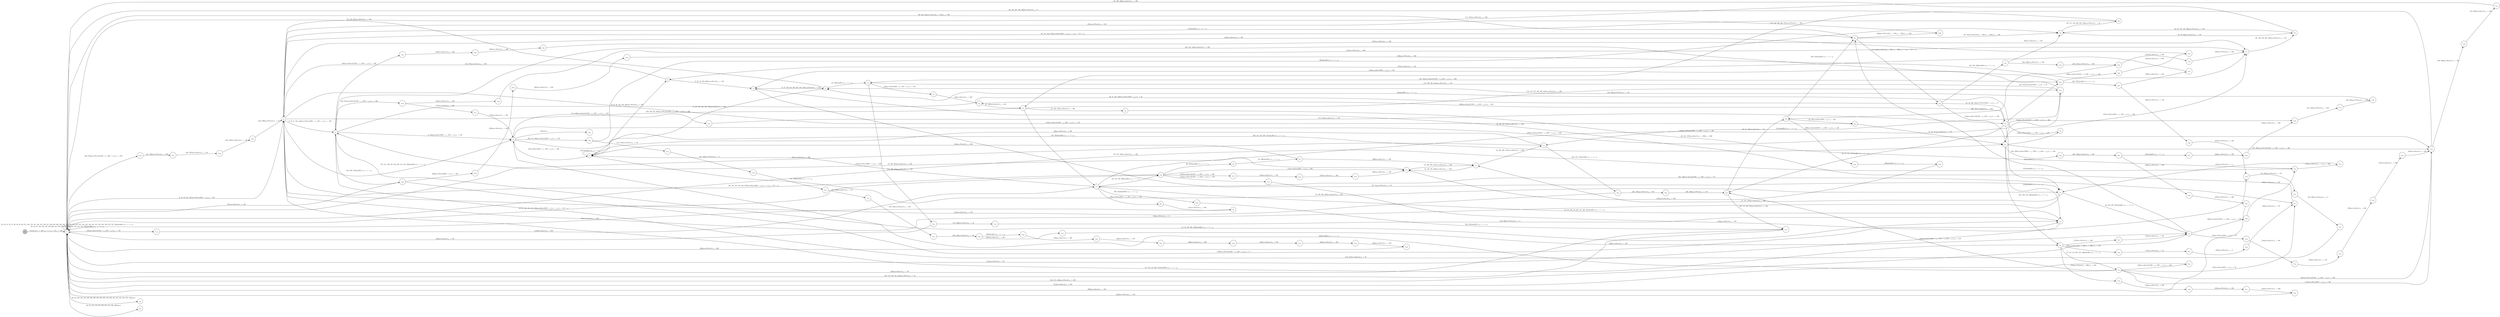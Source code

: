 digraph EFSM{
  graph [rankdir="LR", fontname="Latin Modern Math"];
  node [color="black", fillcolor="white", shape="circle", style="filled", fontname="Latin Modern Math"];
  edge [fontname="Latin Modern Math"];

  s0[fillcolor="gray", label=<s<sub>0</sub>>];
  s1[label=<s<sub>1</sub>>];
  s2[label=<s<sub>2</sub>>];
  s3[label=<s<sub>3</sub>>];
  s4[label=<s<sub>4</sub>>];
  s5[label=<s<sub>5</sub>>];
  s6[label=<s<sub>6</sub>>];
  s7[label=<s<sub>7</sub>>];
  s8[label=<s<sub>8</sub>>];
  s10[label=<s<sub>10</sub>>];
  s11[label=<s<sub>11</sub>>];
  s12[label=<s<sub>12</sub>>];
  s14[label=<s<sub>14</sub>>];
  s15[label=<s<sub>15</sub>>];
  s16[label=<s<sub>16</sub>>];
  s19[label=<s<sub>19</sub>>];
  s24[label=<s<sub>24</sub>>];
  s25[label=<s<sub>25</sub>>];
  s26[label=<s<sub>26</sub>>];
  s27[label=<s<sub>27</sub>>];
  s29[label=<s<sub>29</sub>>];
  s32[label=<s<sub>32</sub>>];
  s36[label=<s<sub>36</sub>>];
  s37[label=<s<sub>37</sub>>];
  s38[label=<s<sub>38</sub>>];
  s39[label=<s<sub>39</sub>>];
  s40[label=<s<sub>40</sub>>];
  s41[label=<s<sub>41</sub>>];
  s42[label=<s<sub>42</sub>>];
  s44[label=<s<sub>44</sub>>];
  s45[label=<s<sub>45</sub>>];
  s46[label=<s<sub>46</sub>>];
  s47[label=<s<sub>47</sub>>];
  s48[label=<s<sub>48</sub>>];
  s49[label=<s<sub>49</sub>>];
  s60[label=<s<sub>60</sub>>];
  s61[label=<s<sub>61</sub>>];
  s64[label=<s<sub>64</sub>>];
  s66[label=<s<sub>66</sub>>];
  s67[label=<s<sub>67</sub>>];
  s73[label=<s<sub>73</sub>>];
  s74[label=<s<sub>74</sub>>];
  s75[label=<s<sub>75</sub>>];
  s87[label=<s<sub>87</sub>>];
  s103[label=<s<sub>103</sub>>];
  s104[label=<s<sub>104</sub>>];
  s105[label=<s<sub>105</sub>>];
  s106[label=<s<sub>106</sub>>];
  s107[label=<s<sub>107</sub>>];
  s108[label=<s<sub>108</sub>>];
  s109[label=<s<sub>109</sub>>];
  s110[label=<s<sub>110</sub>>];
  s116[label=<s<sub>116</sub>>];
  s118[label=<s<sub>118</sub>>];
  s119[label=<s<sub>119</sub>>];
  s137[label=<s<sub>137</sub>>];
  s146[label=<s<sub>146</sub>>];
  s147[label=<s<sub>147</sub>>];
  s148[label=<s<sub>148</sub>>];
  s152[label=<s<sub>152</sub>>];
  s155[label=<s<sub>155</sub>>];
  s156[label=<s<sub>156</sub>>];
  s157[label=<s<sub>157</sub>>];
  s158[label=<s<sub>158</sub>>];
  s160[label=<s<sub>160</sub>>];
  s164[label=<s<sub>164</sub>>];
  s165[label=<s<sub>165</sub>>];
  s166[label=<s<sub>166</sub>>];
  s167[label=<s<sub>167</sub>>];
  s174[label=<s<sub>174</sub>>];
  s189[label=<s<sub>189</sub>>];
  s190[label=<s<sub>190</sub>>];
  s204[label=<s<sub>204</sub>>];
  s205[label=<s<sub>205</sub>>];
  s206[label=<s<sub>206</sub>>];
  s207[label=<s<sub>207</sub>>];
  s214[label=<s<sub>214</sub>>];
  s221[label=<s<sub>221</sub>>];
  s229[label=<s<sub>229</sub>>];
  s230[label=<s<sub>230</sub>>];
  s234[label=<s<sub>234</sub>>];
  s235[label=<s<sub>235</sub>>];
  s247[label=<s<sub>247</sub>>];
  s277[label=<s<sub>277</sub>>];
  s278[label=<s<sub>278</sub>>];
  s279[label=<s<sub>279</sub>>];
  s284[label=<s<sub>284</sub>>];
  s285[label=<s<sub>285</sub>>];
  s286[label=<s<sub>286</sub>>];
  s303[label=<s<sub>303</sub>>];
  s304[label=<s<sub>304</sub>>];
  s305[label=<s<sub>305</sub>>];
  s316[label=<s<sub>316</sub>>];
  s322[label=<s<sub>322</sub>>];
  s331[label=<s<sub>331</sub>>];
  s332[label=<s<sub>332</sub>>];
  s352[label=<s<sub>352</sub>>];
  s353[label=<s<sub>353</sub>>];
  s376[label=<s<sub>376</sub>>];
  s380[label=<s<sub>380</sub>>];
  s383[label=<s<sub>383</sub>>];
  s408[label=<s<sub>408</sub>>];
  s415[label=<s<sub>415</sub>>];
  s416[label=<s<sub>416</sub>>];
  s417[label=<s<sub>417</sub>>];
  s418[label=<s<sub>418</sub>>];
  s419[label=<s<sub>419</sub>>];
  s420[label=<s<sub>420</sub>>];
  s421[label=<s<sub>421</sub>>];
  s430[label=<s<sub>430</sub>>];
  s431[label=<s<sub>431</sub>>];
  s432[label=<s<sub>432</sub>>];
  s433[label=<s<sub>433</sub>>];
  s466[label=<s<sub>466</sub>>];
  s467[label=<s<sub>467</sub>>];
  s474[label=<s<sub>474</sub>>];
  s493[label=<s<sub>493</sub>>];
  s494[label=<s<sub>494</sub>>];
  s495[label=<s<sub>495</sub>>];
  s496[label=<s<sub>496</sub>>];
  s497[label=<s<sub>497</sub>>];
  s498[label=<s<sub>498</sub>>];
  s499[label=<s<sub>499</sub>>];
  s515[label=<s<sub>515</sub>>];
  s519[label=<s<sub>519</sub>>];
  s520[label=<s<sub>520</sub>>];
  s521[label=<s<sub>521</sub>>];
  s522[label=<s<sub>522</sub>>];
  s530[label=<s<sub>530</sub>>];
  s531[label=<s<sub>531</sub>>];
  s532[label=<s<sub>532</sub>>];

  s0->s1[label=<<i> [1]start:2/o<sub>1</sub> := 200, o<sub>2</sub> := 3, o<sub>3</sub> := 0&#91;r<sub>1</sub> := 250&#93;</i>>];
  s3->s4[label=<<i> [4, 485]moveEast:0&#91;350 &gt; r<sub>1</sub>, 350 &gt; r<sub>1</sub>&#93;/o<sub>1</sub> := 150</i>>];
  s4->s5[label=<<i> [5]moveEast:0&#91;350 &gt; r<sub>1</sub>, 350 &gt; r<sub>1</sub>&#93;/o<sub>1</sub> := 200</i>>];
  s3->s14[label=<<i> [14, 58, 129, 320, 340]shieldHit:1/o<sub>1</sub> := -1 + i<sub>0</sub></i>>];
  s16->s12[label=<<i> [17]moveWest:0&#91;350 &gt; r<sub>1</sub>&#93;/o<sub>1</sub> := 350</i>>];
  s19->s5[label=<<i> [20]moveWest:0/o<sub>1</sub> := 200</i>>];
  s7->s10[label=<<i> [23, 71]moveWest:0/o<sub>1</sub> := 50</i>>];
  s24->s25[label=<<i> [25]alienHit:1/o<sub>1</sub> := 1 + i<sub>0</sub></i>>];
  s25->s26[label=<<i> [26, 454]moveEast:0&#91;!(r<sub>1</sub> &gt; 300&or;r<sub>1</sub> &gt; 300)&#93;/o<sub>1</sub> := 100</i>>];
  s39->s40[label=<<i> [40, 85]moveEast:0&#91;350 &gt; r<sub>1</sub>&#93;/o<sub>1</sub> := 100</i>>];
  s41->s42[label=<<i> [42]moveWest:0&#91;350 &gt; r<sub>1</sub>, 350 &gt; r<sub>1</sub>&#93;/o<sub>1</sub> := 100</i>>];
  s42->s8[label=<<i> [43]shieldHit:1/o<sub>1</sub> := -1 + i<sub>0</sub></i>>];
  s8->s44[label=<<i> [44, 536]alienHit:1/o<sub>1</sub> := 1 + i<sub>0</sub></i>>];
  s44->s45[label=<<i> [45]moveEast:0&#91;350 &gt; r<sub>1</sub>, 350 &gt; r<sub>1</sub>&#93;/o<sub>1</sub> := 150</i>>];
  s45->s46[label=<<i> [46]moveEast:0/o<sub>1</sub> := 200</i>>];
  s46->s47[label=<<i> [47, 439]moveEast:0/o<sub>1</sub> := 250</i>>];
  s15->s60[label=<<i> [60]moveEast:0&#91;350 &gt; r<sub>1</sub>, 350 &gt; r<sub>1</sub>&#93;/o<sub>1</sub> := 150</i>>];
  s60->s61[label=<<i> [61]moveEast:0/o<sub>1</sub> := 200</i>>];
  s61->s1[label=<<i> [62]moveEast:0/o<sub>1</sub> := 250</i>>];
  s16->s66[label=<<i> [66, 297]shieldHit:1/o<sub>1</sub> := -1 + i<sub>0</sub></i>>];
  s66->s67[label=<<i> [67, 298]alienHit:1/o<sub>1</sub> := 1 + i<sub>0</sub></i>>];
  s67->s5[label=<<i> [68]moveWest:0/o<sub>1</sub> := 200</i>>];
  s10->s2[label=<<i> [72]moveWest:0/o<sub>1</sub> := 0</i>>];
  s74->s75[label=<<i> [75]moveEast:0&#91;350 &gt; r<sub>1</sub>&#93;/o<sub>1</sub> := 50</i>>];
  s38->s39[label=<<i> [39, 84, 452]moveEast:0/o<sub>1</sub> := 50</i>>];
  s40->s41[label=<<i> [41, 86, 511]moveEast:0/o<sub>1</sub> := 150</i>>];
  s41->s87[label=<<i> [87]moveEast:0&#91;350 &gt; r<sub>1</sub>, 350 &gt; r<sub>1</sub>&#93;/o<sub>1</sub> := 200</i>>];
  s26->s27[label=<<i> [27, 90, 268]moveEast:0/o<sub>1</sub> := 150</i>>];
  s25->s1[label=<<i> [98, 429, 504]moveWest:0&#91;r<sub>1</sub> &gt; 376&#93;/o<sub>1</sub> := 300</i>>];
  s37->s10[label=<<i> [101]shieldHit:1/o<sub>1</sub> := -1 + i<sub>0</sub></i>>];
  s24->s103[label=<<i> [103]moveEast:0&#91;350 &gt; r<sub>1</sub>&#93;/o<sub>1</sub> := 50</i>>];
  s103->s104[label=<<i> [104]moveEast:0/o<sub>1</sub> := 100</i>>];
  s104->s105[label=<<i> [105]moveEast:0/o<sub>1</sub> := 150</i>>];
  s105->s106[label=<<i> [106]moveEast:0/o<sub>1</sub> := 200</i>>];
  s106->s107[label=<<i> [107]moveEast:0/o<sub>1</sub> := 250</i>>];
  s107->s108[label=<<i> [108]moveEast:0/o<sub>1</sub> := 300</i>>];
  s108->s109[label=<<i> [109, 389]moveEast:0/o<sub>1</sub> := 350</i>>];
  s109->s110[label=<<i> [110, 390]moveEast:0/o<sub>1</sub> := 400</i>>];
  s110->s2[label=<<i> [111, 391]moveWest:0/o<sub>1</sub> := 350</i>>];
  s74->s108[label=<<i> [114]moveWest:0&#91;350 &gt; r<sub>1</sub>&#93;/o<sub>1</sub> := 300</i>>];
  s44->s118[label=<<i> [118, 398, 537]moveWest:0/o<sub>1</sub> := 100</i>>];
  s118->s119[label=<<i> [119, 399]moveWest:0/o<sub>1</sub> := 50</i>>];
  s14->s1[label=<<i> [121]moveEast:0/o<sub>1</sub> := 50</i>>];
  s15->s5[label=<<i> [131]moveWest:0&#91;400 &gt; r<sub>1</sub>&#93;/o<sub>1</sub> := 200</i>>];
  s6->s2[label=<<i> [133, 378]moveEast:0/o<sub>1</sub> := 200</i>>];
  s2->s73[label=<<i> [73, 112, 134, 200, 314]shieldHit:1/o<sub>1</sub> := -1 + i<sub>0</sub></i>>];
  s74->s38[label=<<i> [136]moveWest:0&#91;400 &gt; r<sub>1</sub>, !(350 &gt; r<sub>1</sub>&or;350 &gt; r<sub>1</sub>)&#93;/o<sub>1</sub> := 150</i>>];
  s25->s36[label=<<i> [142, 224]moveEast:0&#91;r<sub>1</sub> &gt; 300, r<sub>1</sub> &gt; 300&#93;/o<sub>1</sub> := r<sub>1</sub>&#91;r<sub>1</sub> := 50 + r<sub>1</sub>&#93;</i>>];
  s36->s41[label=<<i> [143]moveWest:0&#91;!(350 &gt; r<sub>1</sub>&or;350 &gt; r<sub>1</sub>)&#93;/o<sub>1</sub> := 350</i>>];
  s41->s14[label=<<i> [144]shieldHit:1/o<sub>1</sub> := -1 + i<sub>0</sub></i>>];
  s15->s146[label=<<i> [146]moveWest:0&#91;!(400 &gt; r<sub>1</sub>&or;400 &gt; r<sub>1</sub>)&#93;/o<sub>1</sub> := 300</i>>];
  s146->s147[label=<<i> [147, 334]moveWest:0/o<sub>1</sub> := 250</i>>];
  s147->s148[label=<<i> [148, 335]moveWest:0/o<sub>1</sub> := 200</i>>];
  s148->s8[label=<<i> [149, 336]moveWest:0/o<sub>1</sub> := 150</i>>];
  s8->s1[label=<<i> [78, 150, 337]moveWest:0/o<sub>1</sub> := 100</i>>];
  s1->s152[label=<<i> [152]moveEast:0&#91;!(350 &gt; r<sub>1</sub>&or;350 &gt; r<sub>1</sub>)&#93;/o<sub>1</sub> := 150</i>>];
  s152->s15[label=<<i> [153]moveEast:0/o<sub>1</sub> := 200</i>>];
  s15->s16[label=<<i> [16, 154, 276, 296]alienHit:1/o<sub>1</sub> := 1 + i<sub>0</sub></i>>];
  s16->s155[label=<<i> [155]moveWest:0&#91;!(350 &gt; r<sub>1</sub>&or;350 &gt; r<sub>1</sub>)&#93;/o<sub>1</sub> := 150</i>>];
  s155->s156[label=<<i> [156]moveWest:0/o<sub>1</sub> := 100</i>>];
  s156->s157[label=<<i> [157, 355]moveWest:0/o<sub>1</sub> := 50</i>>];
  s157->s158[label=<<i> [158, 356]moveWest:0/o<sub>1</sub> := 0</i>>];
  s158->s3[label=<<i> [159, 357]moveEast:0/o<sub>1</sub> := 50</i>>];
  s160->s1[label=<<i> [161]moveEast:0/o<sub>1</sub> := 100</i>>];
  s164->s165[label=<<i> [165, 226]moveWest:0/o<sub>1</sub> := 350</i>>];
  s165->s166[label=<<i> [166, 227]moveWest:0/o<sub>1</sub> := 300</i>>];
  s166->s167[label=<<i> [167]moveWest:0/o<sub>1</sub> := 250</i>>];
  s167->s87[label=<<i> [168]moveWest:0/o<sub>1</sub> := 200</i>>];
  s29->s2[label=<<i> [172]alienHit:1/o<sub>1</sub> := 1 + i<sub>0</sub></i>>];
  s4->s174[label=<<i> [174, 436]moveEast:0&#91;!(350 &gt; r<sub>1</sub>&or;350 &gt; r<sub>1</sub>)&#93;/o<sub>1</sub> := 100</i>>];
  s174->s37[label=<<i> [175, 437]moveEast:0/o<sub>1</sub> := 150</i>>];
  s38->s137[label=<<i> [137, 177, 237, 481]moveWest:0/o<sub>1</sub> := 100</i>>];
  s2->s47[label=<<i> [126, 186, 274, 294]moveWest:0&#91;!(350 &gt; r<sub>1</sub>&or;350 &gt; r<sub>1</sub>)&#93;/o<sub>1</sub> := 250</i>>];
  s116->s3[label=<<i> [128, 188, 513]moveEast:0/o<sub>1</sub> := 250</i>>];
  s3->s189[label=<<i> [189, 514]moveEast:0&#91;!(350 &gt; r<sub>1</sub>&or;350 &gt; r<sub>1</sub>)&#93;/o<sub>1</sub> := 300</i>>];
  s189->s190[label=<<i> [190]moveWest:0/o<sub>1</sub> := 250</i>>];
  s190->s87[label=<<i> [191]moveWest:0/o<sub>1</sub> := 200</i>>];
  s27->s26[label=<<i> [28, 89, 170, 193, 289]moveWest:0/o<sub>1</sub> := 100</i>>];
  s29->s1[label=<<i> [30, 195, 291, 386, 456]moveWest:0/o<sub>1</sub> := 0</i>>];
  s74->s4[label=<<i> [202]shieldHit:1/o<sub>1</sub> := -1 + i<sub>0</sub></i>>];
  s4->s41[label=<<i> [203, 212, 328, 393, 517]alienHit:1/o<sub>1</sub> := 1 + i<sub>0</sub></i>>];
  s41->s204[label=<<i> [204, 329]moveEast:0&#91;400 &gt; r<sub>1</sub>, !(350 &gt; r<sub>1</sub>&or;350 &gt; r<sub>1</sub>)&#93;/o<sub>1</sub> := 350</i>>];
  s204->s205[label=<<i> [205, 330]moveEast:0/o<sub>1</sub> := 400</i>>];
  s205->s206[label=<<i> [206]moveWest:0/o<sub>1</sub> := 350</i>>];
  s206->s207[label=<<i> [207]moveWest:0/o<sub>1</sub> := 300</i>>];
  s207->s1[label=<<i> [208]moveEast:0/o<sub>1</sub> := 350</i>>];
  s73->s214[label=<<i> [214]moveEast:0/o<sub>1</sub> := 200</i>>];
  s214->s24[label=<<i> [215]moveEast:0/o<sub>1</sub> := 250</i>>];
  s1->s16[label=<<i> [65, 95, 124, 184, 218, 272]moveEast:0&#91;350 &gt; r<sub>1</sub>&#93;/o<sub>1</sub> := r<sub>1</sub>&#91;r<sub>1</sub> := 50 + r<sub>1</sub>&#93;</i>>];
  s16->s2[label=<<i> [96, 125, 185, 219, 222, 273]moveEast:0&#91;350 &gt; r<sub>1</sub>&#93;/o<sub>1</sub> := r<sub>1</sub>&#91;r<sub>1</sub> := 50 + r<sub>1</sub>&#93;</i>>];
  s4->s221[label=<<i> [221]win:0</i>>];
  s2->s25[label=<<i> [97, 141, 223, 379]moveEast:0&#91;400 &gt; r<sub>1</sub>&#93;/o<sub>1</sub> := r<sub>1</sub>&#91;r<sub>1</sub> := 50 + r<sub>1</sub>&#93;</i>>];
  s36->s164[label=<<i> [164, 225, 266]alienHit:1/o<sub>1</sub> := 1 + i<sub>0</sub></i>>];
  s166->s39[label=<<i> [228, 427]moveEast:0/o<sub>1</sub> := 350</i>>];
  s39->s229[label=<<i> [229]moveEast:0&#91;!(350 &gt; r<sub>1</sub>&or;350 &gt; r<sub>1</sub>)&#93;/o<sub>1</sub> := 400</i>>];
  s229->s230[label=<<i> [230]alienHit:1/o<sub>1</sub> := 1 + i<sub>0</sub></i>>];
  s230->s12[label=<<i> [231]moveWest:0/o<sub>1</sub> := 350</i>>];
  s12->s11[label=<<i> [18, 232, 259, 281]moveWest:0/o<sub>1</sub> := 300</i>>];
  s11->s19[label=<<i> [19, 233, 260, 477]moveWest:0/o<sub>1</sub> := 250</i>>];
  s234->s235[label=<<i> [235, 479]moveWest:0/o<sub>1</sub> := 200</i>>];
  s235->s38[label=<<i> [236, 480]moveWest:0/o<sub>1</sub> := 150</i>>];
  s37->s247[label=<<i> [247, 374]moveEast:0&#91;350 &gt; r<sub>1</sub>&#93;/o<sub>1</sub> := 50</i>>];
  s247->s7[label=<<i> [248]moveEast:0&#91;350 &gt; r<sub>1</sub>&#93;/o<sub>1</sub> := 100</i>>];
  s8->s5[label=<<i> [9, 250, 255, 364, 368, 405]moveEast:0/o<sub>1</sub> := 200</i>>];
  s5->s5[label=<<i> [251]alienHit:1/o<sub>1</sub> := 1 + i<sub>0</sub></i>>];
  s5->s6[label=<<i> [6, 21, 69, 132, 252, 365]moveWest:0/o<sub>1</sub> := 150</i>>];
  s6->s7[label=<<i> [7, 22, 70, 253, 366]moveWest:0/o<sub>1</sub> := 100</i>>];
  s10->s11[label=<<i> [11, 257, 476]moveEast:0/o<sub>1</sub> := 300</i>>];
  s19->s1[label=<<i> [261]moveEast:0/o<sub>1</sub> := 300</i>>];
  s164->s26[label=<<i> [267]moveEast:0/o<sub>1</sub> := 100</i>>];
  s27->s1[label=<<i> [91, 269, 308]moveEast:0/o<sub>1</sub> := 200</i>>];
  s47->s15[label=<<i> [275, 295]shieldHit:1/o<sub>1</sub> := -1 + i<sub>0</sub></i>>];
  s16->s277[label=<<i> [277]moveEast:0&#91;!(350 &gt; r<sub>1</sub>&or;350 &gt; r<sub>1</sub>)&#93;/o<sub>1</sub> := 300</i>>];
  s277->s278[label=<<i> [278]moveEast:0/o<sub>1</sub> := 350</i>>];
  s278->s279[label=<<i> [279]moveEast:0/o<sub>1</sub> := 400</i>>];
  s279->s12[label=<<i> [280]moveWest:0/o<sub>1</sub> := 350</i>>];
  s11->s12[label=<<i> [12, 258, 282, 300]moveEast:0/o<sub>1</sub> := 350</i>>];
  s12->s3[label=<<i> [13, 283, 301]moveEast:0/o<sub>1</sub> := 400</i>>];
  s3->s284[label=<<i> [284]moveWest:0&#91;!(350 &gt; r<sub>1</sub>&or;350 &gt; r<sub>1</sub>)&#93;/o<sub>1</sub> := 350</i>>];
  s284->s285[label=<<i> [285]moveWest:0/o<sub>1</sub> := 300</i>>];
  s285->s286[label=<<i> [286]moveWest:0/o<sub>1</sub> := 250</i>>];
  s286->s87[label=<<i> [287]moveWest:0/o<sub>1</sub> := 200</i>>];
  s87->s27[label=<<i> [88, 169, 192, 288, 307]moveWest:0/o<sub>1</sub> := 150</i>>];
  s26->s29[label=<<i> [29, 171, 194, 290, 385, 455]moveWest:0/o<sub>1</sub> := 50</i>>];
  s67->s11[label=<<i> [299]moveEast:0/o<sub>1</sub> := 300</i>>];
  s3->s160[label=<<i> [160, 302, 358]alienHit:1/o<sub>1</sub> := 1 + i<sub>0</sub></i>>];
  s160->s303[label=<<i> [303]moveWest:0&#91;400 &gt; r<sub>1</sub>&#93;/o<sub>1</sub> := 350</i>>];
  s303->s304[label=<<i> [304]moveWest:0/o<sub>1</sub> := 300</i>>];
  s304->s305[label=<<i> [305]moveWest:0/o<sub>1</sub> := 250</i>>];
  s305->s87[label=<<i> [306]moveWest:0/o<sub>1</sub> := 200</i>>];
  s116->s19[label=<<i> [311]shieldHit:1/o<sub>1</sub> := -1 + i<sub>0</sub></i>>];
  s234->s2[label=<<i> [313]moveEast:0/o<sub>1</sub> := 250</i>>];
  s73->s74[label=<<i> [74, 113, 135, 201, 315, 460]alienHit:1/o<sub>1</sub> := 1 + i<sub>0</sub></i>>];
  s74->s316[label=<<i> [316]moveEast:0&#91;!(350 &gt; r<sub>1</sub>&or;350 &gt; r<sub>1</sub>)&#93;/o<sub>1</sub> := 300</i>>];
  s316->s1[label=<<i> [317]moveEast:0/o<sub>1</sub> := 350</i>>];
  s15->s322[label=<<i> [322, 342]shieldHit:1/o<sub>1</sub> := -1 + i<sub>0</sub></i>>];
  s322->s137[label=<<i> [323, 343]alienHit:1/o<sub>1</sub> := 1 + i<sub>0</sub></i>>];
  s137->s1[label=<<i> [324]moveEast:0/o<sub>1</sub> := 150</i>>];
  s1->s64[label=<<i> [64, 80, 123, 140, 210, 293, 310, 319, 326, 346]lose:0</i>>];
  s205->s331[label=<<i> [331]alienHit:1/o<sub>1</sub> := 1 + i<sub>0</sub></i>>];
  s331->s332[label=<<i> [332]moveWest:0/o<sub>1</sub> := 350</i>>];
  s332->s146[label=<<i> [333]moveWest:0/o<sub>1</sub> := 300</i>>];
  s41->s108[label=<<i> [347, 394]moveWest:0&#91;!(350 &gt; r<sub>1</sub>&or;350 &gt; r<sub>1</sub>)&#93;/o<sub>1</sub> := 300</i>>];
  s44->s247[label=<<i> [351, 465]moveEast:0&#91;!(350 &gt; r<sub>1</sub>&or;350 &gt; r<sub>1</sub>)&#93;/o<sub>1</sub> := 200</i>>];
  s247->s352[label=<<i> [352, 375]alienHit:1/o<sub>1</sub> := 1 + i<sub>0</sub></i>>];
  s352->s353[label=<<i> [353]moveWest:0/o<sub>1</sub> := 150</i>>];
  s353->s156[label=<<i> [354]moveWest:0/o<sub>1</sub> := 100</i>>];
  s160->s14[label=<<i> [359]moveWest:0&#91;!(400 &gt; r<sub>1</sub>&or;400 &gt; r<sub>1</sub>)&#93;/o<sub>1</sub> := 0</i>>];
  s14->s15[label=<<i> [15, 59, 130, 145, 321, 341, 360, 401]alienHit:1/o<sub>1</sub> := 1 + i<sub>0</sub></i>>];
  s15->s75[label=<<i> [361, 402]moveEast:0&#91;!(350 &gt; r<sub>1</sub>&or;350 &gt; r<sub>1</sub>)&#93;/o<sub>1</sub> := 50</i>>];
  s5->s10[label=<<i> [10, 256, 369, 406]moveEast:0/o<sub>1</sub> := 250</i>>];
  s24->s1[label=<<i> [216, 371, 423]moveWest:0/o<sub>1</sub> := 200</i>>];
  s352->s376[label=<<i> [376]moveEast:0/o<sub>1</sub> := 100</i>>];
  s376->s6[label=<<i> [377]moveEast:0/o<sub>1</sub> := 150</i>>];
  s25->s380[label=<<i> [380]moveWest:0&#91;!(r<sub>1</sub> &gt; 376&or;r<sub>1</sub> &gt; 376)&#93;/o<sub>1</sub> := 200</i>>];
  s380->s2[label=<<i> [381]moveWest:0/o<sub>1</sub> := 150</i>>];
  s4->s383[label=<<i> [383, 414, 486]moveWest:0&#91;350 &gt; r<sub>1</sub>&#93;/o<sub>1</sub> := 100</i>>];
  s383->s26[label=<<i> [384]alienHit:1/o<sub>1</sub> := 1 + i<sub>0</sub></i>>];
  s2->s4[label=<<i> [173, 211, 220, 327, 382, 392, 413, 435, 469]alienHit:1/o<sub>1</sub> := 1 + i<sub>0</sub></i>>];
  s116->s44[label=<<i> [117, 350, 397, 464]moveWest:0/o<sub>1</sub> := 150</i>>];
  s119->s14[label=<<i> [120, 400]moveWest:0/o<sub>1</sub> := 0</i>>];
  s75->s7[label=<<i> [76, 362, 403, 534]moveEast:0/o<sub>1</sub> := 100</i>>];
  s7->s8[label=<<i> [8, 77, 249, 254, 363, 367, 404, 535]moveEast:0/o<sub>1</sub> := 150</i>>];
  s10->s24[label=<<i> [24, 102, 370, 407]alienHit:1/o<sub>1</sub> := 1 + i<sub>0</sub></i>>];
  s24->s408[label=<<i> [408]moveEast:0&#91;!(350 &gt; r<sub>1</sub>&or;350 &gt; r<sub>1</sub>)&#93;/o<sub>1</sub> := 300</i>>];
  s408->s49[label=<<i> [409]moveEast:0/o<sub>1</sub> := 350</i>>];
  s383->s415[label=<<i> [415, 487]moveWest:0/o<sub>1</sub> := 50</i>>];
  s415->s416[label=<<i> [416, 488]moveWest:0/o<sub>1</sub> := 0</i>>];
  s416->s417[label=<<i> [417, 489]alienHit:1/o<sub>1</sub> := 1 + i<sub>0</sub></i>>];
  s417->s418[label=<<i> [418, 490]moveEast:0/o<sub>1</sub> := 50</i>>];
  s418->s419[label=<<i> [419, 491]moveEast:0/o<sub>1</sub> := 100</i>>];
  s419->s420[label=<<i> [420, 492]moveEast:0/o<sub>1</sub> := 150</i>>];
  s420->s421[label=<<i> [421]moveEast:0/o<sub>1</sub> := 200</i>>];
  s421->s24[label=<<i> [422]moveEast:0/o<sub>1</sub> := 250</i>>];
  s39->s25[label=<<i> [428, 453]alienHit:1/o<sub>1</sub> := 1 + i<sub>0</sub></i>>];
  s1->s430[label=<<i> [430, 505]moveWest:0&#91;!(350 &gt; r<sub>1</sub>&or;350 &gt; r<sub>1</sub>)&#93;/o<sub>1</sub> := 250</i>>];
  s430->s431[label=<<i> [431, 506]moveWest:0/o<sub>1</sub> := 200</i>>];
  s431->s432[label=<<i> [432, 507]moveWest:0/o<sub>1</sub> := 150</i>>];
  s432->s433[label=<<i> [433, 508]moveWest:0/o<sub>1</sub> := 100</i>>];
  s433->s2[label=<<i> [434, 509]moveWest:0/o<sub>1</sub> := 50</i>>];
  s37->s46[label=<<i> [438]moveEast:0&#91;!(350 &gt; r<sub>1</sub>&or;350 &gt; r<sub>1</sub>)&#93;/o<sub>1</sub> := 200</i>>];
  s47->s48[label=<<i> [48, 440, 472]moveEast:0/o<sub>1</sub> := 300</i>>];
  s48->s49[label=<<i> [49, 441, 473]moveEast:0/o<sub>1</sub> := 350&#91;r<sub>2</sub> := 300&#93;</i>>];
  s49->s1[label=<<i> [50, 410, 442]moveEast:0/o<sub>1</sub> := 400</i>>];
  s1->s2[label=<<i> [2, 34, 56, 243, 447]moveWest:0&#91;350 &gt; r<sub>1</sub>&#93;/o<sub>1</sub> := 150</i>>];
  s2->s3[label=<<i> [3, 35, 57, 244, 448]moveWest:0&#91;350 &gt; r<sub>1</sub>, 350 &gt; r<sub>1</sub>&#93;/o<sub>1</sub> := 100</i>>];
  s3->s36[label=<<i> [36, 81, 245, 449]moveWest:0&#91;350 &gt; r<sub>1</sub>&#93;/o<sub>1</sub> := 50</i>>];
  s36->s37[label=<<i> [37, 82, 246, 450]moveWest:0&#91;350 &gt; r<sub>1</sub>&#93;/o<sub>1</sub> := 0</i>>];
  s37->s38[label=<<i> [38, 83, 176, 451]alienHit:1/o<sub>1</sub> := 1 + i<sub>0</sub></i>>];
  s74->s108[label=<<i> [461]moveWest:0&#91;!(400 &gt; r<sub>1</sub>&or;400 &gt; r<sub>1</sub>)&#93;/o<sub>1</sub> := 300</i>>];
  s47->s116[label=<<i> [116, 127, 187, 349, 396, 463]moveWest:0/o<sub>1</sub> := 200</i>>];
  s247->s466[label=<<i> [466]moveEast:0&#91;!(350 &gt; r<sub>1</sub>&or;350 &gt; r<sub>1</sub>)&#93;/o<sub>1</sub> := 250</i>>];
  s466->s467[label=<<i> [467]moveEast:0/o<sub>1</sub> := 300</i>>];
  s467->s2[label=<<i> [468]moveEast:0/o<sub>1</sub> := 350</i>>];
  s4->s108[label=<<i> [470]moveWest:0&#91;!(350 &gt; r<sub>1</sub>&or;350 &gt; r<sub>1</sub>)&#93;/o<sub>1</sub> := 300</i>>];
  s108->s47[label=<<i> [115, 348, 395, 462, 471]moveWest:0/o<sub>1</sub> := 250</i>>];
  s49->s474[label=<<i> [474]moveWest:0/o<sub>1</sub> := r<sub>2</sub>&#91;r<sub>2</sub> := 250&#93;</i>>];
  s474->s10[label=<<i> [475]moveWest:0/o<sub>1</sub> := r<sub>2</sub></i>>];
  s19->s234[label=<<i> [234, 312, 478]alienHit:1/o<sub>1</sub> := 1 + i<sub>0</sub></i>>];
  s137->s1[label=<<i> [138, 178, 238, 344, 482]moveWest:0/o<sub>1</sub> := 50</i>>];
  s420->s493[label=<<i> [493]alienHit:1/o<sub>1</sub> := 1 + i<sub>0</sub></i>>];
  s493->s494[label=<<i> [494]moveEast:0/o<sub>1</sub> := 200</i>>];
  s494->s495[label=<<i> [495]moveEast:0/o<sub>1</sub> := 250</i>>];
  s495->s496[label=<<i> [496]moveEast:0/o<sub>1</sub> := 300</i>>];
  s496->s497[label=<<i> [497]moveEast:0/o<sub>1</sub> := 350</i>>];
  s497->s498[label=<<i> [498]moveEast:0/o<sub>1</sub> := 400</i>>];
  s498->s499[label=<<i> [499]moveWest:0/o<sub>1</sub> := 350</i>>];
  s499->s1[label=<<i> [500]moveWest:0/o<sub>1</sub> := 300</i>>];
  s2->s40[label=<<i> [510]moveEast:0&#91;!(400 &gt; r<sub>1</sub>&or;400 &gt; r<sub>1</sub>)&#93;/o<sub>1</sub> := 100</i>>];
  s41->s116[label=<<i> [512]moveEast:0&#91;!(400 &gt; r<sub>1</sub>&or;400 &gt; r<sub>1</sub>)&#93;/o<sub>1</sub> := 200</i>>];
  s189->s515[label=<<i> [515]moveEast:0/o<sub>1</sub> := 350</i>>];
  s515->s4[label=<<i> [516]moveEast:0/o<sub>1</sub> := 400</i>>];
  s73->s519[label=<<i> [519]moveWest:0&#91;r<sub>1</sub> &gt; 300&#93;/o<sub>1</sub> := 350</i>>];
  s519->s520[label=<<i> [520]moveWest:0/o<sub>1</sub> := 300</i>>];
  s520->s521[label=<<i> [521]moveWest:0/o<sub>1</sub> := 250</i>>];
  s521->s522[label=<<i> [522]moveWest:0/o<sub>1</sub> := 200</i>>];
  s522->s1[label=<<i> [523]moveWest:0/o<sub>1</sub> := 150</i>>];
  s1->s1[label=<<i> [54, 63, 79, 122, 139, 182, 196, 209, 241, 270, 292, 309, 318, 325, 345, 444, 524, 526]shieldHit:1/o<sub>1</sub> := -1 + i<sub>0</sub></i>>];
  s1->s1[label=<<i> [31, 33, 51, 52, 55, 92, 93, 94, 99, 151, 162, 179, 181, 183, 197, 198, 217, 239, 242, 262, 263, 264, 271, 338, 372, 387, 411, 424, 425, 443, 445, 457, 483, 501, 502, 525, 527, 539]alienHit:1/o<sub>1</sub> := 1 + i<sub>0</sub></i>>];
  s1->s32[label=<<i> [32, 53, 100, 163, 180, 199, 240, 265, 339, 373, 388, 412, 426, 446, 458, 484, 503, 528, 540]win:0</i>>];
  s41->s73[label=<<i> [213, 459, 518, 529]alienHit:1/o<sub>1</sub> := 1 + i<sub>0</sub></i>>];
  s73->s530[label=<<i> [530]moveWest:0&#91;!(r<sub>1</sub> &gt; 300&or;r<sub>1</sub> &gt; 300)&#93;/o<sub>1</sub> := 100</i>>];
  s530->s531[label=<<i> [531]moveWest:0/o<sub>1</sub> := 50</i>>];
  s531->s532[label=<<i> [532]moveWest:0/o<sub>1</sub> := 0</i>>];
  s532->s75[label=<<i> [533]moveEast:0/o<sub>1</sub> := 50</i>>];
  s118->s1[label=<<i> [538]moveEast:0/o<sub>1</sub> := 150</i>>];
}